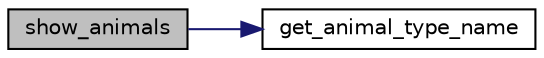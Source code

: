 digraph "show_animals"
{
 // LATEX_PDF_SIZE
  edge [fontname="Helvetica",fontsize="10",labelfontname="Helvetica",labelfontsize="10"];
  node [fontname="Helvetica",fontsize="10",shape=record];
  rankdir="LR";
  Node1 [label="show_animals",height=0.2,width=0.4,color="black", fillcolor="grey75", style="filled", fontcolor="black",tooltip="Вивід до екрану вмісту масиву з даними про тварини."];
  Node1 -> Node2 [color="midnightblue",fontsize="10",style="solid",fontname="Helvetica"];
  Node2 [label="get_animal_type_name",height=0.2,width=0.4,color="black", fillcolor="white", style="filled",URL="$lib_8c.html#a0437014c8433a8a661d664dab6c6397b",tooltip="Отримання текстового представлення значення типу тварини"];
}
